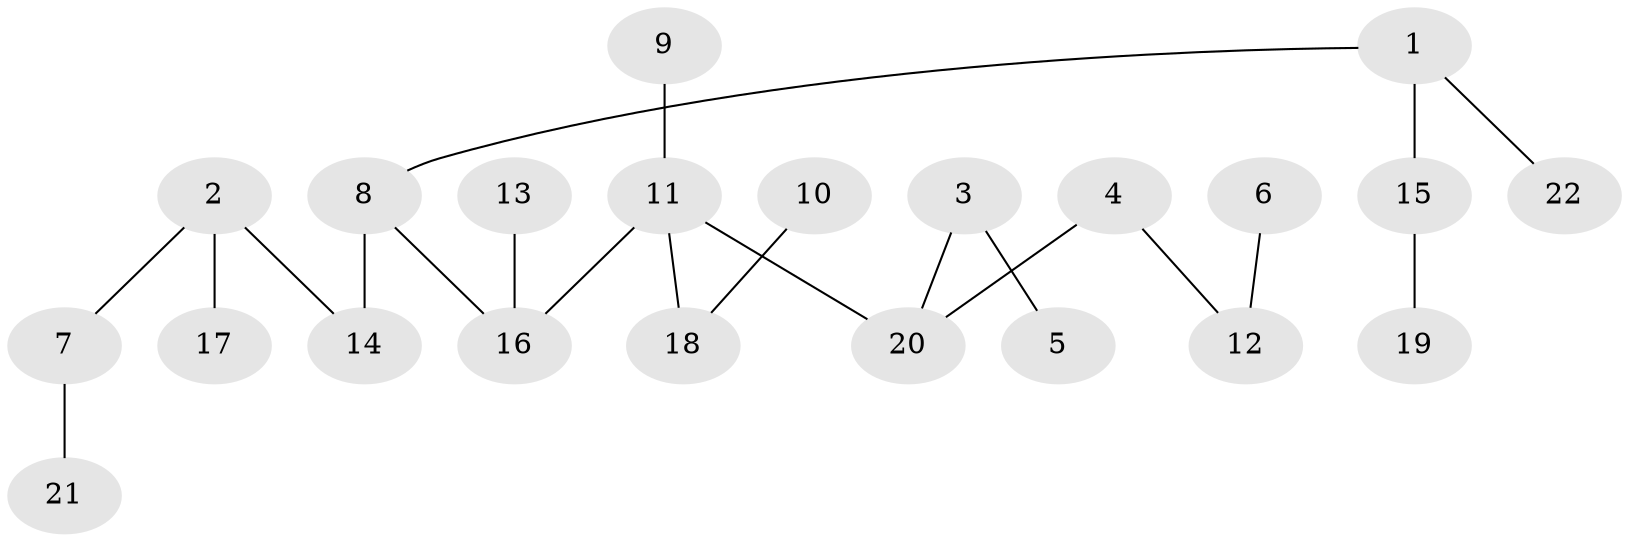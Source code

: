// original degree distribution, {5: 0.037037037037037035, 6: 0.018518518518518517, 4: 0.07407407407407407, 3: 0.14814814814814814, 2: 0.2037037037037037, 1: 0.5185185185185185}
// Generated by graph-tools (version 1.1) at 2025/37/03/04/25 23:37:19]
// undirected, 22 vertices, 21 edges
graph export_dot {
  node [color=gray90,style=filled];
  1;
  2;
  3;
  4;
  5;
  6;
  7;
  8;
  9;
  10;
  11;
  12;
  13;
  14;
  15;
  16;
  17;
  18;
  19;
  20;
  21;
  22;
  1 -- 8 [weight=1.0];
  1 -- 15 [weight=1.0];
  1 -- 22 [weight=1.0];
  2 -- 7 [weight=1.0];
  2 -- 14 [weight=1.0];
  2 -- 17 [weight=1.0];
  3 -- 5 [weight=1.0];
  3 -- 20 [weight=1.0];
  4 -- 12 [weight=1.0];
  4 -- 20 [weight=1.0];
  6 -- 12 [weight=1.0];
  7 -- 21 [weight=1.0];
  8 -- 14 [weight=1.0];
  8 -- 16 [weight=1.0];
  9 -- 11 [weight=1.0];
  10 -- 18 [weight=1.0];
  11 -- 16 [weight=1.0];
  11 -- 18 [weight=1.0];
  11 -- 20 [weight=1.0];
  13 -- 16 [weight=1.0];
  15 -- 19 [weight=1.0];
}
